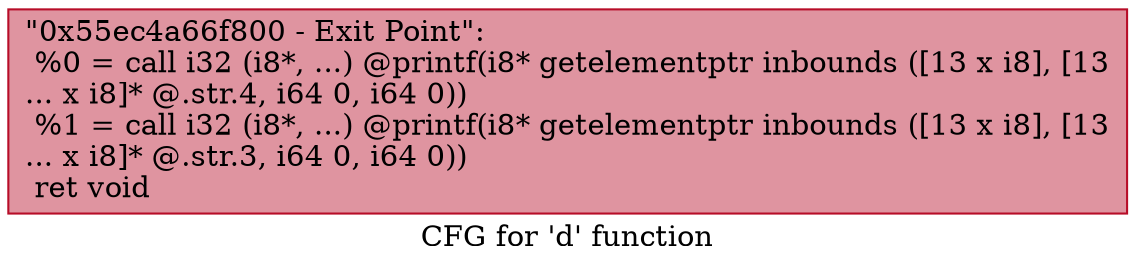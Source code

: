 digraph "CFG for 'd' function" {
	label="CFG for 'd' function";

	Node0x55ec4a66f800 [shape=record,color="#b70d28ff", style=filled, fillcolor="#b70d2870",label="{\"0x55ec4a66f800 - Exit Point\":\l  %0 = call i32 (i8*, ...) @printf(i8* getelementptr inbounds ([13 x i8], [13\l... x i8]* @.str.4, i64 0, i64 0))\l  %1 = call i32 (i8*, ...) @printf(i8* getelementptr inbounds ([13 x i8], [13\l... x i8]* @.str.3, i64 0, i64 0))\l  ret void\l}"];
}
